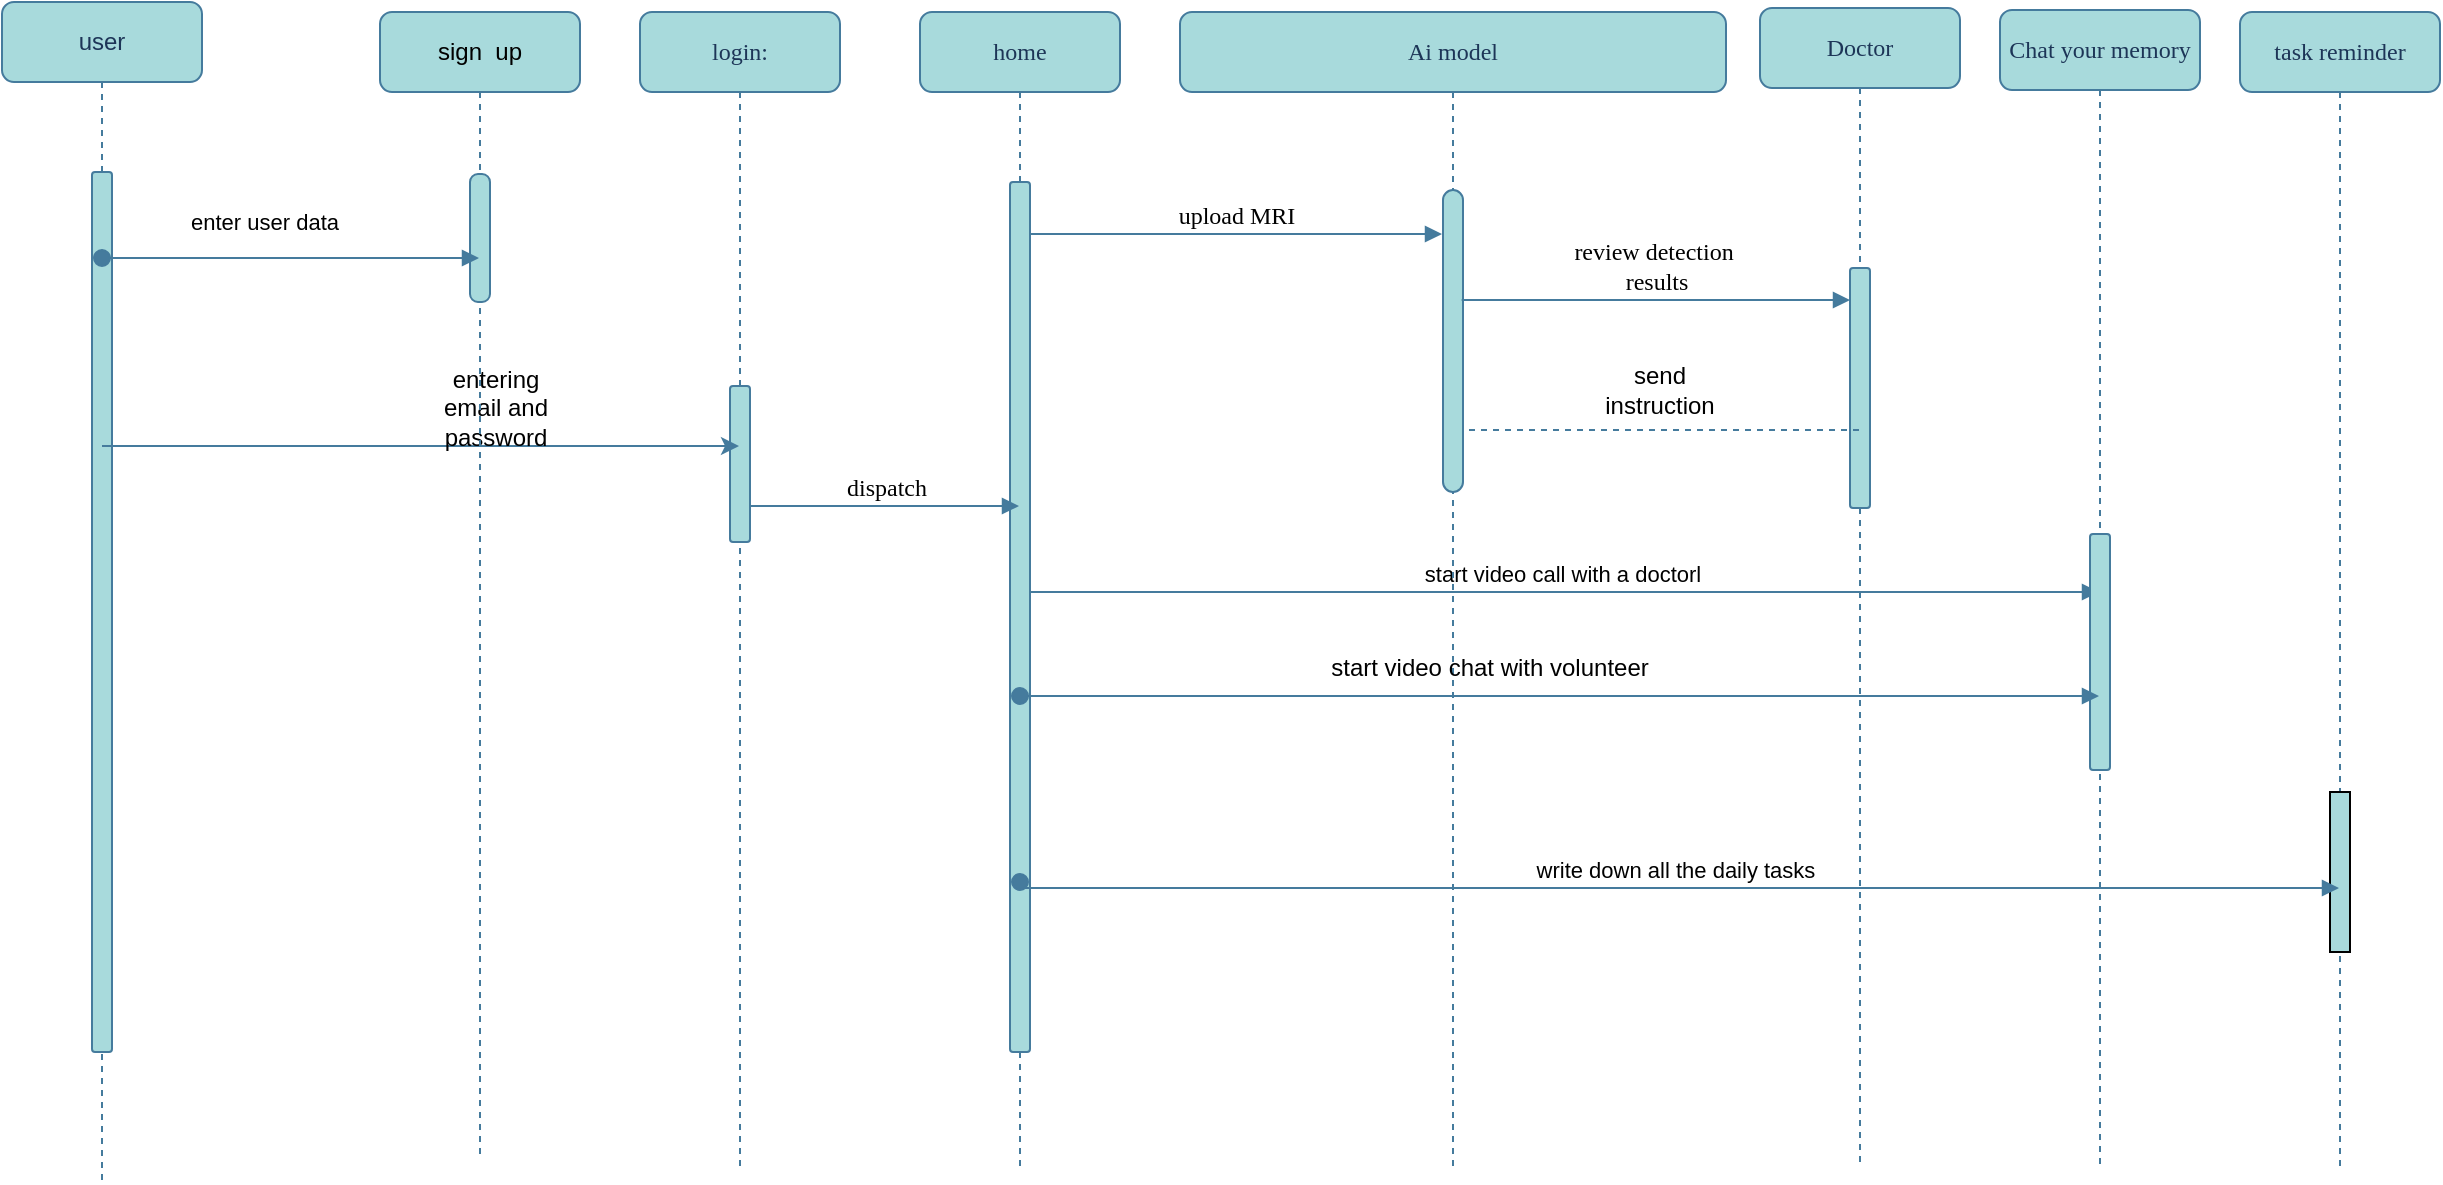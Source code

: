 <mxfile version="20.8.18" type="github">
  <diagram name="Page-1" id="13e1069c-82ec-6db2-03f1-153e76fe0fe0">
    <mxGraphModel dx="743" dy="387" grid="0" gridSize="10" guides="1" tooltips="1" connect="1" arrows="1" fold="1" page="1" pageScale="1" pageWidth="1700" pageHeight="1100" background="none" math="0" shadow="0">
      <root>
        <mxCell id="0" />
        <mxCell id="1" parent="0" />
        <mxCell id="7baba1c4bc27f4b0-2" value="home" style="shape=umlLifeline;perimeter=lifelinePerimeter;whiteSpace=wrap;html=1;container=1;collapsible=0;recursiveResize=0;outlineConnect=0;rounded=1;shadow=0;comic=0;labelBackgroundColor=none;strokeWidth=1;fontFamily=Verdana;fontSize=12;align=center;fillColor=#A8DADC;strokeColor=#457B9D;fontColor=#1D3557;" parent="1" vertex="1">
          <mxGeometry x="490" y="115" width="100" height="580" as="geometry" />
        </mxCell>
        <mxCell id="7baba1c4bc27f4b0-10" value="" style="html=1;points=[];perimeter=orthogonalPerimeter;rounded=1;shadow=0;comic=0;labelBackgroundColor=none;strokeWidth=1;fontFamily=Verdana;fontSize=12;align=center;fillColor=#A8DADC;strokeColor=#457B9D;fontColor=#1D3557;" parent="7baba1c4bc27f4b0-2" vertex="1">
          <mxGeometry x="45" y="85" width="10" height="435" as="geometry" />
        </mxCell>
        <mxCell id="NwF6FNZLCDTrNRNX7nRo-11" value="start video call with a doctorl" style="html=1;verticalAlign=bottom;endArrow=block;edgeStyle=elbowEdgeStyle;elbow=vertical;curved=0;rounded=0;strokeColor=#457B9D;" parent="7baba1c4bc27f4b0-2" target="7baba1c4bc27f4b0-5" edge="1">
          <mxGeometry x="0.031" width="80" relative="1" as="geometry">
            <mxPoint x="55" y="270" as="sourcePoint" />
            <mxPoint x="135" y="270" as="targetPoint" />
            <Array as="points">
              <mxPoint x="320" y="290" />
            </Array>
            <mxPoint as="offset" />
          </mxGeometry>
        </mxCell>
        <mxCell id="7baba1c4bc27f4b0-3" value="Ai model" style="shape=umlLifeline;perimeter=lifelinePerimeter;whiteSpace=wrap;html=1;container=1;collapsible=0;recursiveResize=0;outlineConnect=0;rounded=1;shadow=0;comic=0;labelBackgroundColor=none;strokeWidth=1;fontFamily=Verdana;fontSize=12;align=center;fillColor=#A8DADC;strokeColor=#457B9D;fontColor=#1D3557;" parent="1" vertex="1">
          <mxGeometry x="620" y="115" width="273" height="579" as="geometry" />
        </mxCell>
        <mxCell id="NwF6FNZLCDTrNRNX7nRo-27" value="start video chat with&amp;nbsp;volunteer" style="text;strokeColor=none;align=center;fillColor=none;html=1;verticalAlign=middle;whiteSpace=wrap;rounded=0;" parent="7baba1c4bc27f4b0-3" vertex="1">
          <mxGeometry x="50" y="313" width="210" height="30" as="geometry" />
        </mxCell>
        <mxCell id="7baba1c4bc27f4b0-13" value="" style="html=1;points=[];perimeter=orthogonalPerimeter;rounded=1;shadow=0;comic=0;labelBackgroundColor=none;strokeWidth=1;fontFamily=Verdana;fontSize=12;align=center;fillColor=#A8DADC;strokeColor=#457B9D;fontColor=#1D3557;glass=0;arcSize=50;" parent="7baba1c4bc27f4b0-3" vertex="1">
          <mxGeometry x="131.5" y="89" width="10" height="151" as="geometry" />
        </mxCell>
        <mxCell id="NwF6FNZLCDTrNRNX7nRo-4" value="send instruction" style="text;strokeColor=none;align=center;fillColor=none;html=1;verticalAlign=middle;whiteSpace=wrap;rounded=0;" parent="7baba1c4bc27f4b0-3" vertex="1">
          <mxGeometry x="210" y="174" width="60" height="30" as="geometry" />
        </mxCell>
        <mxCell id="7baba1c4bc27f4b0-4" value="Doctor" style="shape=umlLifeline;perimeter=lifelinePerimeter;whiteSpace=wrap;html=1;container=1;collapsible=0;recursiveResize=0;outlineConnect=0;rounded=1;shadow=0;comic=0;labelBackgroundColor=none;strokeWidth=1;fontFamily=Verdana;fontSize=12;align=center;fillColor=#A8DADC;strokeColor=#457B9D;fontColor=#1D3557;" parent="1" vertex="1">
          <mxGeometry x="910" y="113" width="100" height="580" as="geometry" />
        </mxCell>
        <mxCell id="7baba1c4bc27f4b0-16" value="" style="html=1;points=[];perimeter=orthogonalPerimeter;rounded=1;shadow=0;comic=0;labelBackgroundColor=none;strokeWidth=1;fontFamily=Verdana;fontSize=12;align=center;fillColor=#A8DADC;strokeColor=#457B9D;fontColor=#1D3557;" parent="7baba1c4bc27f4b0-4" vertex="1">
          <mxGeometry x="45" y="130" width="10" height="120" as="geometry" />
        </mxCell>
        <mxCell id="7baba1c4bc27f4b0-5" value="Chat your memory" style="shape=umlLifeline;perimeter=lifelinePerimeter;whiteSpace=wrap;html=1;container=1;collapsible=0;recursiveResize=0;outlineConnect=0;rounded=1;shadow=0;comic=0;labelBackgroundColor=none;strokeWidth=1;fontFamily=Verdana;fontSize=12;align=center;fillColor=#A8DADC;strokeColor=#457B9D;fontColor=#1D3557;" parent="1" vertex="1">
          <mxGeometry x="1030" y="114" width="100" height="580" as="geometry" />
        </mxCell>
        <mxCell id="7baba1c4bc27f4b0-19" value="" style="html=1;points=[];perimeter=orthogonalPerimeter;rounded=1;shadow=0;comic=0;labelBackgroundColor=none;strokeWidth=1;fontFamily=Verdana;fontSize=12;align=center;fillColor=#A8DADC;strokeColor=#457B9D;fontColor=#1D3557;" parent="7baba1c4bc27f4b0-5" vertex="1">
          <mxGeometry x="45" y="262" width="10" height="118" as="geometry" />
        </mxCell>
        <mxCell id="7baba1c4bc27f4b0-6" value="task reminder" style="shape=umlLifeline;perimeter=lifelinePerimeter;whiteSpace=wrap;html=1;container=1;collapsible=0;recursiveResize=0;outlineConnect=0;rounded=1;shadow=0;comic=0;labelBackgroundColor=none;strokeWidth=1;fontFamily=Verdana;fontSize=12;align=center;fillColor=#A8DADC;strokeColor=#457B9D;fontColor=#1D3557;" parent="1" vertex="1">
          <mxGeometry x="1150" y="115" width="100" height="580" as="geometry" />
        </mxCell>
        <mxCell id="NwF6FNZLCDTrNRNX7nRo-8" value="" style="html=1;points=[];perimeter=orthogonalPerimeter;outlineConnect=0;targetShapes=umlLifeline;portConstraint=eastwest;newEdgeStyle={&quot;edgeStyle&quot;:&quot;elbowEdgeStyle&quot;,&quot;elbow&quot;:&quot;vertical&quot;,&quot;curved&quot;:0,&quot;rounded&quot;:0};fillColor=#A8DADC;direction=west;" parent="7baba1c4bc27f4b0-6" vertex="1">
          <mxGeometry x="45" y="390" width="10" height="80" as="geometry" />
        </mxCell>
        <mxCell id="7baba1c4bc27f4b0-8" value="login:" style="shape=umlLifeline;perimeter=lifelinePerimeter;whiteSpace=wrap;html=1;container=1;collapsible=0;recursiveResize=0;outlineConnect=0;rounded=1;shadow=0;comic=0;labelBackgroundColor=none;strokeWidth=1;fontFamily=Verdana;fontSize=12;align=center;fillColor=#A8DADC;strokeColor=#457B9D;fontColor=#1D3557;" parent="1" vertex="1">
          <mxGeometry x="350" y="115" width="100" height="580" as="geometry" />
        </mxCell>
        <mxCell id="7baba1c4bc27f4b0-9" value="" style="html=1;points=[];perimeter=orthogonalPerimeter;rounded=1;shadow=0;comic=0;labelBackgroundColor=none;strokeWidth=1;fontFamily=Verdana;fontSize=12;align=center;fillColor=#A8DADC;strokeColor=#457B9D;fontColor=#1D3557;direction=west;" parent="7baba1c4bc27f4b0-8" vertex="1">
          <mxGeometry x="45" y="187" width="10" height="78" as="geometry" />
        </mxCell>
        <mxCell id="7baba1c4bc27f4b0-17" value="review detection&amp;nbsp;&lt;br&gt;results" style="html=1;verticalAlign=bottom;endArrow=block;labelBackgroundColor=none;fontFamily=Verdana;fontSize=12;edgeStyle=elbowEdgeStyle;elbow=vertical;strokeColor=#457B9D;fontColor=default;exitX=0.934;exitY=0.364;exitDx=0;exitDy=0;exitPerimeter=0;" parent="1" source="7baba1c4bc27f4b0-13" target="7baba1c4bc27f4b0-16" edge="1">
          <mxGeometry relative="1" as="geometry">
            <mxPoint x="921" y="257" as="sourcePoint" />
            <Array as="points" />
          </mxGeometry>
        </mxCell>
        <mxCell id="7baba1c4bc27f4b0-11" value="dispatch" style="html=1;verticalAlign=bottom;endArrow=block;labelBackgroundColor=none;fontFamily=Verdana;fontSize=12;edgeStyle=elbowEdgeStyle;elbow=vertical;strokeColor=#457B9D;fontColor=default;" parent="1" source="7baba1c4bc27f4b0-9" target="7baba1c4bc27f4b0-2" edge="1">
          <mxGeometry relative="1" as="geometry">
            <mxPoint x="300" y="230" as="sourcePoint" />
            <Array as="points">
              <mxPoint x="445" y="362" />
              <mxPoint x="444" y="346" />
            </Array>
          </mxGeometry>
        </mxCell>
        <mxCell id="7baba1c4bc27f4b0-14" value="upload MRI" style="html=1;verticalAlign=bottom;endArrow=block;labelBackgroundColor=none;fontFamily=Verdana;fontSize=12;edgeStyle=elbowEdgeStyle;elbow=vertical;strokeColor=#457B9D;fontColor=default;" parent="1" source="7baba1c4bc27f4b0-10" edge="1">
          <mxGeometry relative="1" as="geometry">
            <mxPoint x="450" y="240" as="sourcePoint" />
            <mxPoint x="751" y="226" as="targetPoint" />
            <Array as="points">
              <mxPoint x="737" y="226" />
            </Array>
          </mxGeometry>
        </mxCell>
        <mxCell id="MsLs-r4p8w__qgbVV_I5-2" value="user" style="shape=umlLifeline;perimeter=lifelinePerimeter;whiteSpace=wrap;html=1;container=0;dropTarget=0;collapsible=0;recursiveResize=0;outlineConnect=0;portConstraint=eastwest;newEdgeStyle={&quot;edgeStyle&quot;:&quot;elbowEdgeStyle&quot;,&quot;elbow&quot;:&quot;vertical&quot;,&quot;curved&quot;:0,&quot;rounded&quot;:0};strokeColor=#457B9D;fontColor=#1D3557;fillColor=#A8DADC;rounded=1;" parent="1" vertex="1">
          <mxGeometry x="31" y="110" width="100" height="590" as="geometry" />
        </mxCell>
        <mxCell id="MsLs-r4p8w__qgbVV_I5-3" value="" style="html=1;points=[];perimeter=orthogonalPerimeter;outlineConnect=0;targetShapes=umlLifeline;portConstraint=eastwest;newEdgeStyle={&quot;edgeStyle&quot;:&quot;elbowEdgeStyle&quot;,&quot;elbow&quot;:&quot;vertical&quot;,&quot;curved&quot;:0,&quot;rounded&quot;:0};rounded=1;strokeColor=#457B9D;fontColor=#1D3557;fillColor=#A8DADC;" parent="MsLs-r4p8w__qgbVV_I5-2" vertex="1">
          <mxGeometry x="45" y="85" width="10" height="440" as="geometry" />
        </mxCell>
        <mxCell id="NwF6FNZLCDTrNRNX7nRo-1" value="" style="edgeStyle=none;orthogonalLoop=1;jettySize=auto;html=1;rounded=0;strokeColor=#457B9D;" parent="1" source="MsLs-r4p8w__qgbVV_I5-2" target="7baba1c4bc27f4b0-8" edge="1">
          <mxGeometry width="80" relative="1" as="geometry">
            <mxPoint x="80" y="250" as="sourcePoint" />
            <mxPoint x="150" y="250" as="targetPoint" />
            <Array as="points">
              <mxPoint x="319" y="332" />
            </Array>
          </mxGeometry>
        </mxCell>
        <mxCell id="NwF6FNZLCDTrNRNX7nRo-2" value="entering email and password" style="text;strokeColor=none;align=center;fillColor=none;html=1;verticalAlign=middle;whiteSpace=wrap;rounded=0;" parent="1" vertex="1">
          <mxGeometry x="248" y="288" width="60" height="50" as="geometry" />
        </mxCell>
        <mxCell id="NwF6FNZLCDTrNRNX7nRo-15" value="write down all the daily tasks&amp;nbsp;" style="html=1;verticalAlign=bottom;startArrow=oval;startFill=1;endArrow=block;startSize=8;edgeStyle=elbowEdgeStyle;elbow=vertical;curved=0;rounded=0;strokeColor=#457B9D;" parent="1" target="7baba1c4bc27f4b0-6" edge="1">
          <mxGeometry width="60" relative="1" as="geometry">
            <mxPoint x="540" y="550" as="sourcePoint" />
            <mxPoint x="570" y="570" as="targetPoint" />
            <Array as="points">
              <mxPoint x="530" y="553" />
            </Array>
          </mxGeometry>
        </mxCell>
        <mxCell id="NwF6FNZLCDTrNRNX7nRo-19" value="sign&amp;nbsp; up" style="shape=umlLifeline;perimeter=lifelinePerimeter;whiteSpace=wrap;html=1;container=0;dropTarget=0;collapsible=0;recursiveResize=0;outlineConnect=0;portConstraint=eastwest;newEdgeStyle={&quot;edgeStyle&quot;:&quot;elbowEdgeStyle&quot;,&quot;elbow&quot;:&quot;vertical&quot;,&quot;curved&quot;:0,&quot;rounded&quot;:0};rounded=1;fillColor=#A8DADC;strokeColor=#457B9D;" parent="1" vertex="1">
          <mxGeometry x="220" y="115" width="100" height="572" as="geometry" />
        </mxCell>
        <mxCell id="NwF6FNZLCDTrNRNX7nRo-20" value="" style="html=1;points=[];perimeter=orthogonalPerimeter;outlineConnect=0;targetShapes=umlLifeline;portConstraint=eastwest;newEdgeStyle={&quot;edgeStyle&quot;:&quot;elbowEdgeStyle&quot;,&quot;elbow&quot;:&quot;vertical&quot;,&quot;curved&quot;:0,&quot;rounded&quot;:0};rounded=1;fillColor=#A8DADC;arcSize=40;strokeColor=#457B9D;" parent="NwF6FNZLCDTrNRNX7nRo-19" vertex="1">
          <mxGeometry x="45" y="81" width="10" height="64" as="geometry" />
        </mxCell>
        <mxCell id="NwF6FNZLCDTrNRNX7nRo-22" value="enter user data" style="html=1;verticalAlign=bottom;startArrow=oval;startFill=1;endArrow=block;startSize=8;edgeStyle=elbowEdgeStyle;elbow=vertical;curved=0;rounded=0;strokeColor=#457B9D;" parent="1" source="MsLs-r4p8w__qgbVV_I5-2" target="NwF6FNZLCDTrNRNX7nRo-19" edge="1">
          <mxGeometry x="-0.146" y="9" width="60" relative="1" as="geometry">
            <mxPoint x="144" y="562" as="sourcePoint" />
            <mxPoint x="168" y="245" as="targetPoint" />
            <Array as="points">
              <mxPoint x="144" y="238" />
              <mxPoint x="129" y="302" />
              <mxPoint x="490" y="785" />
            </Array>
            <mxPoint as="offset" />
          </mxGeometry>
        </mxCell>
        <mxCell id="NwF6FNZLCDTrNRNX7nRo-31" value="" style="endArrow=none;dashed=1;endFill=0;html=1;rounded=0;startArrow=none;strokeColor=#457B9D;" parent="1" source="7baba1c4bc27f4b0-4" target="7baba1c4bc27f4b0-13" edge="1">
          <mxGeometry width="160" relative="1" as="geometry">
            <mxPoint x="1352" y="434" as="sourcePoint" />
            <mxPoint x="1387" y="407" as="targetPoint" />
            <Array as="points">
              <mxPoint x="813" y="324" />
            </Array>
          </mxGeometry>
        </mxCell>
        <mxCell id="NwF6FNZLCDTrNRNX7nRo-33" value="" style="html=1;verticalAlign=bottom;startArrow=oval;startFill=1;endArrow=block;startSize=8;edgeStyle=elbowEdgeStyle;elbow=vertical;curved=0;rounded=0;strokeColor=#457B9D;" parent="1" source="7baba1c4bc27f4b0-2" target="7baba1c4bc27f4b0-5" edge="1">
          <mxGeometry width="60" relative="1" as="geometry">
            <mxPoint x="973" y="369" as="sourcePoint" />
            <mxPoint x="1028" y="369" as="targetPoint" />
            <Array as="points">
              <mxPoint x="815" y="457" />
              <mxPoint x="885" y="469" />
              <mxPoint x="998" y="360" />
            </Array>
          </mxGeometry>
        </mxCell>
      </root>
    </mxGraphModel>
  </diagram>
</mxfile>
